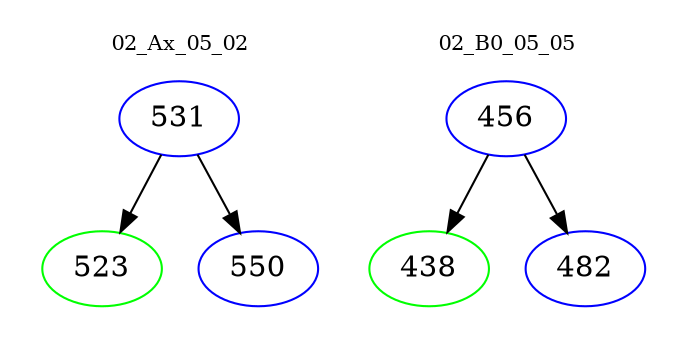 digraph{
subgraph cluster_0 {
color = white
label = "02_Ax_05_02";
fontsize=10;
T0_531 [label="531", color="blue"]
T0_531 -> T0_523 [color="black"]
T0_523 [label="523", color="green"]
T0_531 -> T0_550 [color="black"]
T0_550 [label="550", color="blue"]
}
subgraph cluster_1 {
color = white
label = "02_B0_05_05";
fontsize=10;
T1_456 [label="456", color="blue"]
T1_456 -> T1_438 [color="black"]
T1_438 [label="438", color="green"]
T1_456 -> T1_482 [color="black"]
T1_482 [label="482", color="blue"]
}
}

